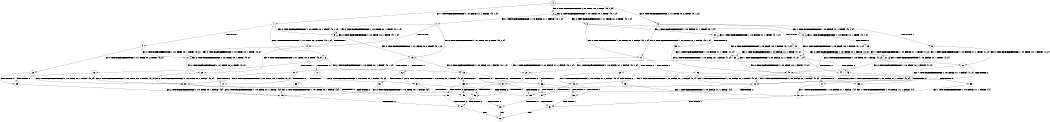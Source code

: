 digraph BCG {
size = "7, 10.5";
center = TRUE;
node [shape = circle];
0 [peripheries = 2];
0 -> 1 [label = "EX !1 !ATOMIC_EXCH_BRANCH (1, +0, FALSE, +1, 1, FALSE) !{0, 1, 2}"];
0 -> 2 [label = "EX !2 !ATOMIC_EXCH_BRANCH (1, +0, TRUE, +0, 1, TRUE) !{0, 1, 2}"];
0 -> 3 [label = "EX !0 !ATOMIC_EXCH_BRANCH (1, +1, TRUE, +0, 2, TRUE) !{0, 1, 2}"];
1 -> 4 [label = "TERMINATE !1"];
1 -> 5 [label = "EX !2 !ATOMIC_EXCH_BRANCH (1, +0, TRUE, +0, 1, TRUE) !{0, 1, 2}"];
1 -> 6 [label = "EX !0 !ATOMIC_EXCH_BRANCH (1, +1, TRUE, +0, 2, TRUE) !{0, 1, 2}"];
2 -> 7 [label = "EX !1 !ATOMIC_EXCH_BRANCH (1, +0, FALSE, +1, 1, FALSE) !{0, 1, 2}"];
2 -> 8 [label = "EX !0 !ATOMIC_EXCH_BRANCH (1, +1, TRUE, +0, 2, TRUE) !{0, 1, 2}"];
2 -> 2 [label = "EX !2 !ATOMIC_EXCH_BRANCH (1, +0, TRUE, +0, 1, TRUE) !{0, 1, 2}"];
3 -> 9 [label = "TERMINATE !0"];
3 -> 10 [label = "EX !1 !ATOMIC_EXCH_BRANCH (1, +0, FALSE, +1, 1, TRUE) !{0, 1, 2}"];
3 -> 11 [label = "EX !2 !ATOMIC_EXCH_BRANCH (1, +0, TRUE, +0, 1, FALSE) !{0, 1, 2}"];
4 -> 12 [label = "EX !2 !ATOMIC_EXCH_BRANCH (1, +0, TRUE, +0, 1, TRUE) !{0, 2}"];
4 -> 13 [label = "EX !0 !ATOMIC_EXCH_BRANCH (1, +1, TRUE, +0, 2, TRUE) !{0, 2}"];
5 -> 14 [label = "TERMINATE !1"];
5 -> 15 [label = "EX !0 !ATOMIC_EXCH_BRANCH (1, +1, TRUE, +0, 2, TRUE) !{0, 1, 2}"];
5 -> 5 [label = "EX !2 !ATOMIC_EXCH_BRANCH (1, +0, TRUE, +0, 1, TRUE) !{0, 1, 2}"];
6 -> 16 [label = "TERMINATE !1"];
6 -> 17 [label = "TERMINATE !0"];
6 -> 18 [label = "EX !2 !ATOMIC_EXCH_BRANCH (1, +0, TRUE, +0, 1, FALSE) !{0, 1, 2}"];
7 -> 14 [label = "TERMINATE !1"];
7 -> 15 [label = "EX !0 !ATOMIC_EXCH_BRANCH (1, +1, TRUE, +0, 2, TRUE) !{0, 1, 2}"];
7 -> 5 [label = "EX !2 !ATOMIC_EXCH_BRANCH (1, +0, TRUE, +0, 1, TRUE) !{0, 1, 2}"];
8 -> 19 [label = "TERMINATE !0"];
8 -> 20 [label = "EX !1 !ATOMIC_EXCH_BRANCH (1, +0, FALSE, +1, 1, TRUE) !{0, 1, 2}"];
8 -> 11 [label = "EX !2 !ATOMIC_EXCH_BRANCH (1, +0, TRUE, +0, 1, FALSE) !{0, 1, 2}"];
9 -> 21 [label = "EX !1 !ATOMIC_EXCH_BRANCH (1, +0, FALSE, +1, 1, TRUE) !{1, 2}"];
9 -> 22 [label = "EX !2 !ATOMIC_EXCH_BRANCH (1, +0, TRUE, +0, 1, FALSE) !{1, 2}"];
10 -> 23 [label = "TERMINATE !0"];
10 -> 24 [label = "EX !2 !ATOMIC_EXCH_BRANCH (1, +0, TRUE, +0, 1, FALSE) !{0, 1, 2}"];
10 -> 10 [label = "EX !1 !ATOMIC_EXCH_BRANCH (1, +0, FALSE, +1, 1, TRUE) !{0, 1, 2}"];
11 -> 25 [label = "TERMINATE !2"];
11 -> 26 [label = "TERMINATE !0"];
11 -> 27 [label = "EX !1 !ATOMIC_EXCH_BRANCH (1, +0, FALSE, +1, 1, FALSE) !{0, 1, 2}"];
12 -> 28 [label = "EX !0 !ATOMIC_EXCH_BRANCH (1, +1, TRUE, +0, 2, TRUE) !{0, 2}"];
12 -> 12 [label = "EX !2 !ATOMIC_EXCH_BRANCH (1, +0, TRUE, +0, 1, TRUE) !{0, 2}"];
13 -> 29 [label = "TERMINATE !0"];
13 -> 30 [label = "EX !2 !ATOMIC_EXCH_BRANCH (1, +0, TRUE, +0, 1, FALSE) !{0, 2}"];
14 -> 28 [label = "EX !0 !ATOMIC_EXCH_BRANCH (1, +1, TRUE, +0, 2, TRUE) !{0, 2}"];
14 -> 12 [label = "EX !2 !ATOMIC_EXCH_BRANCH (1, +0, TRUE, +0, 1, TRUE) !{0, 2}"];
15 -> 31 [label = "TERMINATE !1"];
15 -> 32 [label = "TERMINATE !0"];
15 -> 18 [label = "EX !2 !ATOMIC_EXCH_BRANCH (1, +0, TRUE, +0, 1, FALSE) !{0, 1, 2}"];
16 -> 29 [label = "TERMINATE !0"];
16 -> 30 [label = "EX !2 !ATOMIC_EXCH_BRANCH (1, +0, TRUE, +0, 1, FALSE) !{0, 2}"];
17 -> 33 [label = "TERMINATE !1"];
17 -> 34 [label = "EX !2 !ATOMIC_EXCH_BRANCH (1, +0, TRUE, +0, 1, FALSE) !{1, 2}"];
18 -> 35 [label = "TERMINATE !1"];
18 -> 36 [label = "TERMINATE !2"];
18 -> 37 [label = "TERMINATE !0"];
19 -> 38 [label = "EX !1 !ATOMIC_EXCH_BRANCH (1, +0, FALSE, +1, 1, TRUE) !{1, 2}"];
19 -> 22 [label = "EX !2 !ATOMIC_EXCH_BRANCH (1, +0, TRUE, +0, 1, FALSE) !{1, 2}"];
20 -> 39 [label = "TERMINATE !0"];
20 -> 24 [label = "EX !2 !ATOMIC_EXCH_BRANCH (1, +0, TRUE, +0, 1, FALSE) !{0, 1, 2}"];
20 -> 20 [label = "EX !1 !ATOMIC_EXCH_BRANCH (1, +0, FALSE, +1, 1, TRUE) !{0, 1, 2}"];
21 -> 40 [label = "EX !2 !ATOMIC_EXCH_BRANCH (1, +0, TRUE, +0, 1, FALSE) !{1, 2}"];
21 -> 21 [label = "EX !1 !ATOMIC_EXCH_BRANCH (1, +0, FALSE, +1, 1, TRUE) !{1, 2}"];
22 -> 41 [label = "TERMINATE !2"];
22 -> 42 [label = "EX !1 !ATOMIC_EXCH_BRANCH (1, +0, FALSE, +1, 1, FALSE) !{1, 2}"];
23 -> 40 [label = "EX !2 !ATOMIC_EXCH_BRANCH (1, +0, TRUE, +0, 1, FALSE) !{1, 2}"];
23 -> 21 [label = "EX !1 !ATOMIC_EXCH_BRANCH (1, +0, FALSE, +1, 1, TRUE) !{1, 2}"];
24 -> 43 [label = "TERMINATE !2"];
24 -> 44 [label = "TERMINATE !0"];
24 -> 27 [label = "EX !1 !ATOMIC_EXCH_BRANCH (1, +0, FALSE, +1, 1, FALSE) !{0, 1, 2}"];
25 -> 45 [label = "TERMINATE !0"];
25 -> 46 [label = "EX !1 !ATOMIC_EXCH_BRANCH (1, +0, FALSE, +1, 1, FALSE) !{0, 1}"];
26 -> 41 [label = "TERMINATE !2"];
26 -> 42 [label = "EX !1 !ATOMIC_EXCH_BRANCH (1, +0, FALSE, +1, 1, FALSE) !{1, 2}"];
27 -> 35 [label = "TERMINATE !1"];
27 -> 36 [label = "TERMINATE !2"];
27 -> 37 [label = "TERMINATE !0"];
28 -> 47 [label = "TERMINATE !0"];
28 -> 30 [label = "EX !2 !ATOMIC_EXCH_BRANCH (1, +0, TRUE, +0, 1, FALSE) !{0, 2}"];
29 -> 48 [label = "EX !2 !ATOMIC_EXCH_BRANCH (1, +0, TRUE, +0, 1, FALSE) !{2}"];
30 -> 49 [label = "TERMINATE !2"];
30 -> 50 [label = "TERMINATE !0"];
31 -> 47 [label = "TERMINATE !0"];
31 -> 30 [label = "EX !2 !ATOMIC_EXCH_BRANCH (1, +0, TRUE, +0, 1, FALSE) !{0, 2}"];
32 -> 51 [label = "TERMINATE !1"];
32 -> 34 [label = "EX !2 !ATOMIC_EXCH_BRANCH (1, +0, TRUE, +0, 1, FALSE) !{1, 2}"];
33 -> 48 [label = "EX !2 !ATOMIC_EXCH_BRANCH (1, +0, TRUE, +0, 1, FALSE) !{2}"];
34 -> 52 [label = "TERMINATE !1"];
34 -> 53 [label = "TERMINATE !2"];
35 -> 49 [label = "TERMINATE !2"];
35 -> 50 [label = "TERMINATE !0"];
36 -> 54 [label = "TERMINATE !1"];
36 -> 55 [label = "TERMINATE !0"];
37 -> 52 [label = "TERMINATE !1"];
37 -> 53 [label = "TERMINATE !2"];
38 -> 40 [label = "EX !2 !ATOMIC_EXCH_BRANCH (1, +0, TRUE, +0, 1, FALSE) !{1, 2}"];
38 -> 38 [label = "EX !1 !ATOMIC_EXCH_BRANCH (1, +0, FALSE, +1, 1, TRUE) !{1, 2}"];
39 -> 40 [label = "EX !2 !ATOMIC_EXCH_BRANCH (1, +0, TRUE, +0, 1, FALSE) !{1, 2}"];
39 -> 38 [label = "EX !1 !ATOMIC_EXCH_BRANCH (1, +0, FALSE, +1, 1, TRUE) !{1, 2}"];
40 -> 56 [label = "TERMINATE !2"];
40 -> 42 [label = "EX !1 !ATOMIC_EXCH_BRANCH (1, +0, FALSE, +1, 1, FALSE) !{1, 2}"];
41 -> 57 [label = "EX !1 !ATOMIC_EXCH_BRANCH (1, +0, FALSE, +1, 1, FALSE) !{1}"];
42 -> 52 [label = "TERMINATE !1"];
42 -> 53 [label = "TERMINATE !2"];
43 -> 58 [label = "TERMINATE !0"];
43 -> 46 [label = "EX !1 !ATOMIC_EXCH_BRANCH (1, +0, FALSE, +1, 1, FALSE) !{0, 1}"];
44 -> 56 [label = "TERMINATE !2"];
44 -> 42 [label = "EX !1 !ATOMIC_EXCH_BRANCH (1, +0, FALSE, +1, 1, FALSE) !{1, 2}"];
45 -> 57 [label = "EX !1 !ATOMIC_EXCH_BRANCH (1, +0, FALSE, +1, 1, FALSE) !{1}"];
46 -> 54 [label = "TERMINATE !1"];
46 -> 55 [label = "TERMINATE !0"];
47 -> 48 [label = "EX !2 !ATOMIC_EXCH_BRANCH (1, +0, TRUE, +0, 1, FALSE) !{2}"];
48 -> 59 [label = "TERMINATE !2"];
49 -> 60 [label = "TERMINATE !0"];
50 -> 59 [label = "TERMINATE !2"];
51 -> 48 [label = "EX !2 !ATOMIC_EXCH_BRANCH (1, +0, TRUE, +0, 1, FALSE) !{2}"];
52 -> 59 [label = "TERMINATE !2"];
53 -> 61 [label = "TERMINATE !1"];
54 -> 60 [label = "TERMINATE !0"];
55 -> 61 [label = "TERMINATE !1"];
56 -> 57 [label = "EX !1 !ATOMIC_EXCH_BRANCH (1, +0, FALSE, +1, 1, FALSE) !{1}"];
57 -> 61 [label = "TERMINATE !1"];
58 -> 57 [label = "EX !1 !ATOMIC_EXCH_BRANCH (1, +0, FALSE, +1, 1, FALSE) !{1}"];
59 -> 62 [label = "exit"];
60 -> 62 [label = "exit"];
61 -> 62 [label = "exit"];
}
